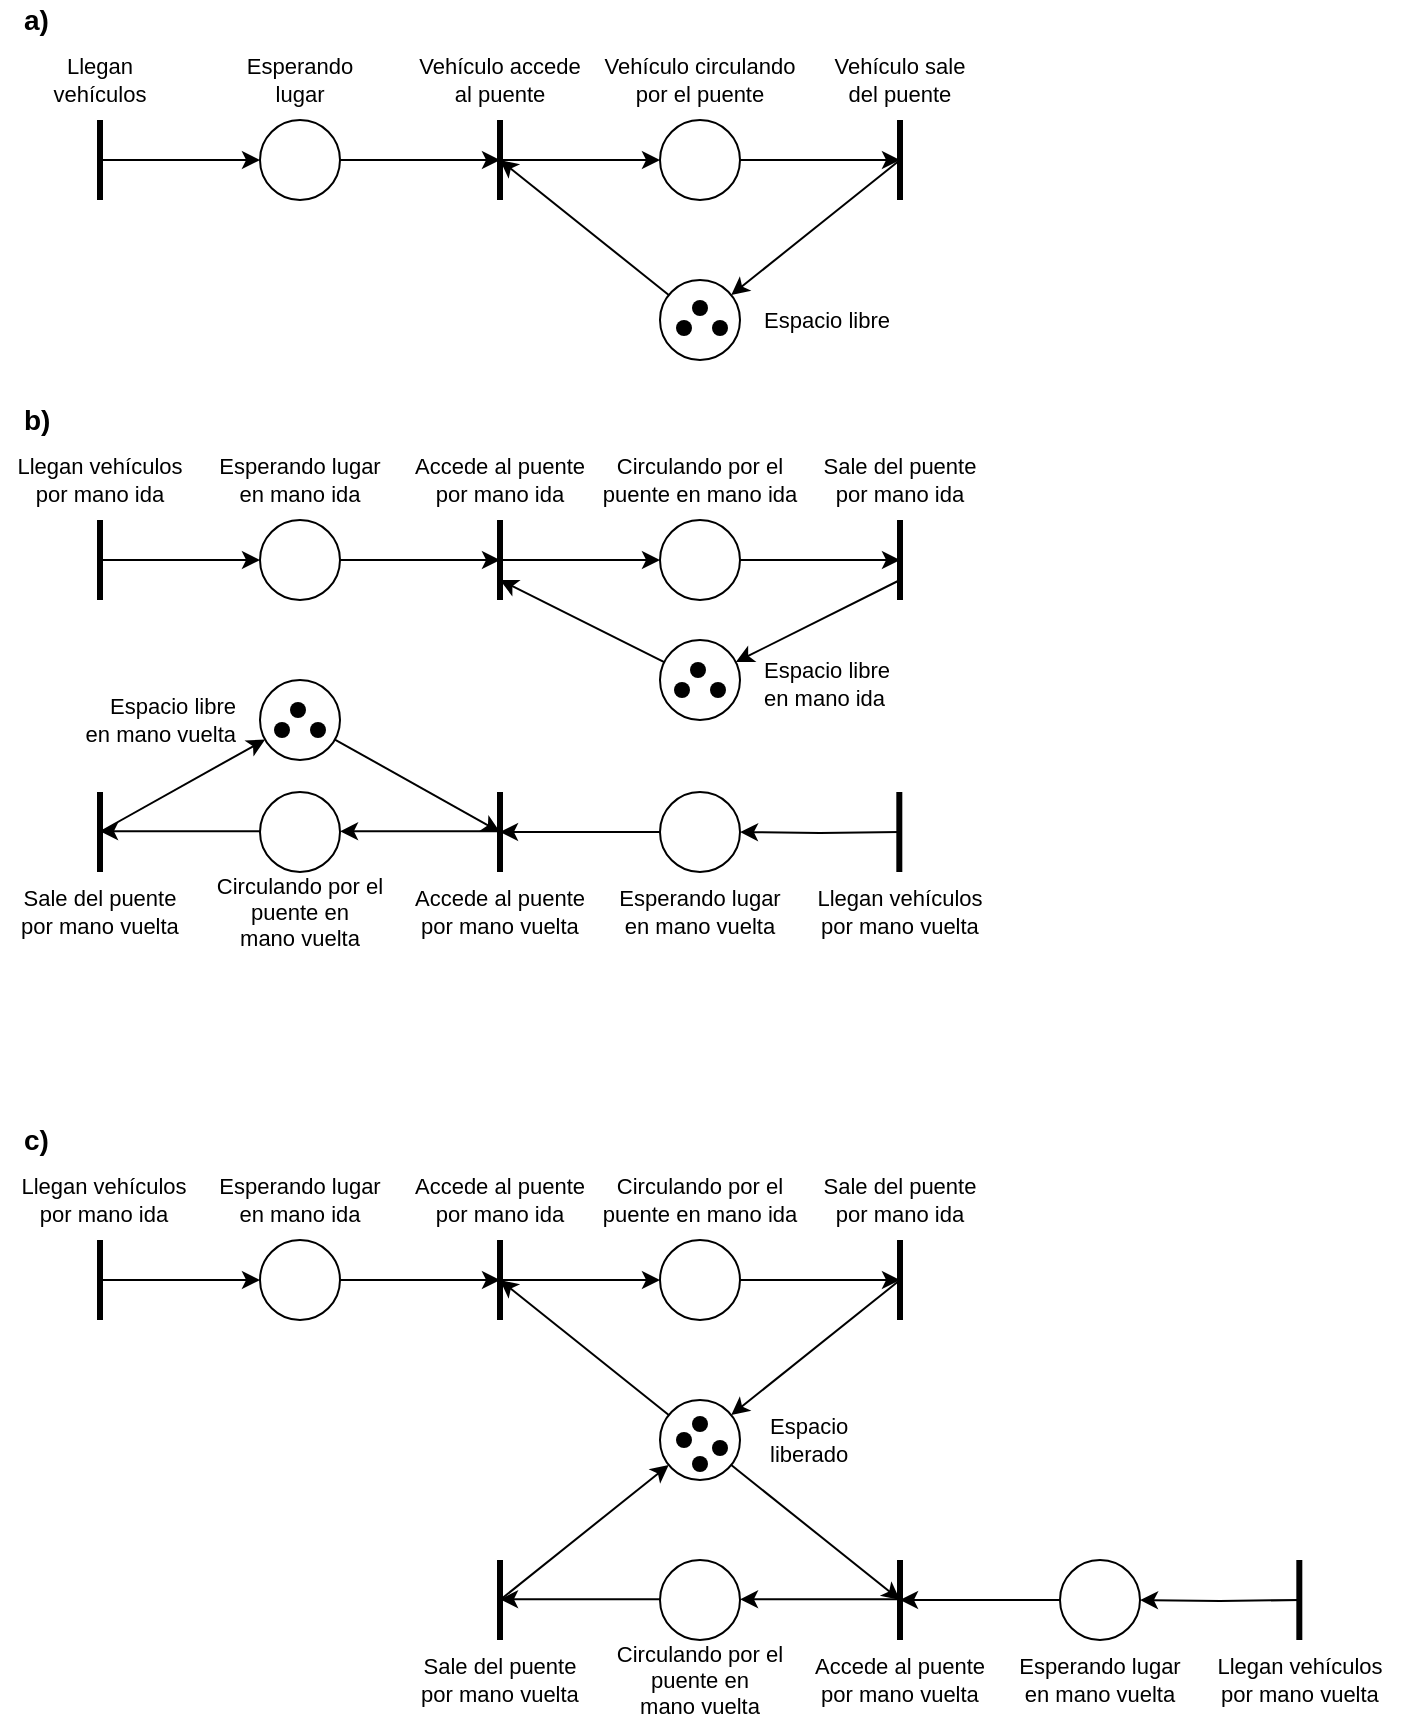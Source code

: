 <mxfile version="13.8.1" type="github">
  <diagram id="pUWytX_nRxKHqUiDebIc" name="Page-1">
    <mxGraphModel dx="1178" dy="1514" grid="1" gridSize="10" guides="1" tooltips="1" connect="1" arrows="1" fold="1" page="1" pageScale="1" pageWidth="1100" pageHeight="850" math="0" shadow="0">
      <root>
        <mxCell id="0" />
        <mxCell id="1" parent="0" />
        <mxCell id="RyVxSyDEMBnLRYN-zH1w-1" value="" style="endArrow=none;html=1;strokeWidth=3;" edge="1" parent="1">
          <mxGeometry width="50" height="50" relative="1" as="geometry">
            <mxPoint x="160" y="120" as="sourcePoint" />
            <mxPoint x="160" y="80" as="targetPoint" />
          </mxGeometry>
        </mxCell>
        <mxCell id="RyVxSyDEMBnLRYN-zH1w-6" style="edgeStyle=orthogonalEdgeStyle;rounded=0;orthogonalLoop=1;jettySize=auto;html=1;strokeWidth=1;" edge="1" parent="1" source="RyVxSyDEMBnLRYN-zH1w-3">
          <mxGeometry relative="1" as="geometry">
            <mxPoint x="360" y="100" as="targetPoint" />
          </mxGeometry>
        </mxCell>
        <mxCell id="RyVxSyDEMBnLRYN-zH1w-3" value="" style="ellipse;whiteSpace=wrap;html=1;aspect=fixed;" vertex="1" parent="1">
          <mxGeometry x="240" y="80" width="40" height="40" as="geometry" />
        </mxCell>
        <mxCell id="RyVxSyDEMBnLRYN-zH1w-4" value="" style="endArrow=classic;html=1;strokeWidth=1;" edge="1" parent="1" target="RyVxSyDEMBnLRYN-zH1w-3">
          <mxGeometry width="50" height="50" relative="1" as="geometry">
            <mxPoint x="160" y="100" as="sourcePoint" />
            <mxPoint x="440" y="200" as="targetPoint" />
          </mxGeometry>
        </mxCell>
        <mxCell id="RyVxSyDEMBnLRYN-zH1w-5" value="" style="endArrow=none;html=1;strokeWidth=3;" edge="1" parent="1">
          <mxGeometry width="50" height="50" relative="1" as="geometry">
            <mxPoint x="360" y="120" as="sourcePoint" />
            <mxPoint x="360" y="80" as="targetPoint" />
          </mxGeometry>
        </mxCell>
        <mxCell id="RyVxSyDEMBnLRYN-zH1w-7" style="edgeStyle=orthogonalEdgeStyle;rounded=0;orthogonalLoop=1;jettySize=auto;html=1;strokeWidth=1;" edge="1" source="RyVxSyDEMBnLRYN-zH1w-8" parent="1">
          <mxGeometry relative="1" as="geometry">
            <mxPoint x="560" y="100" as="targetPoint" />
          </mxGeometry>
        </mxCell>
        <mxCell id="RyVxSyDEMBnLRYN-zH1w-8" value="" style="ellipse;whiteSpace=wrap;html=1;aspect=fixed;" vertex="1" parent="1">
          <mxGeometry x="440" y="80" width="40" height="40" as="geometry" />
        </mxCell>
        <mxCell id="RyVxSyDEMBnLRYN-zH1w-9" value="" style="endArrow=none;html=1;strokeWidth=3;" edge="1" parent="1">
          <mxGeometry width="50" height="50" relative="1" as="geometry">
            <mxPoint x="560" y="120" as="sourcePoint" />
            <mxPoint x="560" y="80" as="targetPoint" />
          </mxGeometry>
        </mxCell>
        <mxCell id="RyVxSyDEMBnLRYN-zH1w-10" value="" style="endArrow=classic;html=1;strokeWidth=1;" edge="1" target="RyVxSyDEMBnLRYN-zH1w-8" parent="1">
          <mxGeometry width="50" height="50" relative="1" as="geometry">
            <mxPoint x="360" y="100" as="sourcePoint" />
            <mxPoint x="640" y="200" as="targetPoint" />
          </mxGeometry>
        </mxCell>
        <mxCell id="RyVxSyDEMBnLRYN-zH1w-13" style="rounded=0;orthogonalLoop=1;jettySize=auto;html=1;strokeWidth=1;" edge="1" parent="1" source="RyVxSyDEMBnLRYN-zH1w-11">
          <mxGeometry relative="1" as="geometry">
            <mxPoint x="360" y="100" as="targetPoint" />
          </mxGeometry>
        </mxCell>
        <mxCell id="RyVxSyDEMBnLRYN-zH1w-11" value="" style="ellipse;whiteSpace=wrap;html=1;aspect=fixed;" vertex="1" parent="1">
          <mxGeometry x="440" y="160" width="40" height="40" as="geometry" />
        </mxCell>
        <mxCell id="RyVxSyDEMBnLRYN-zH1w-14" value="" style="endArrow=classic;html=1;strokeWidth=1;" edge="1" parent="1" target="RyVxSyDEMBnLRYN-zH1w-11">
          <mxGeometry width="50" height="50" relative="1" as="geometry">
            <mxPoint x="560" y="100" as="sourcePoint" />
            <mxPoint x="440" y="200" as="targetPoint" />
          </mxGeometry>
        </mxCell>
        <mxCell id="RyVxSyDEMBnLRYN-zH1w-15" value="&lt;div style=&quot;font-size: 11px;&quot;&gt;Esperando&lt;/div&gt;&lt;div style=&quot;font-size: 11px&quot;&gt;lugar&lt;br style=&quot;font-size: 11px;&quot;&gt;&lt;/div&gt;" style="text;html=1;strokeColor=none;fillColor=none;align=center;verticalAlign=middle;whiteSpace=wrap;rounded=0;fontSize=11;" vertex="1" parent="1">
          <mxGeometry x="220" y="40" width="80" height="40" as="geometry" />
        </mxCell>
        <mxCell id="RyVxSyDEMBnLRYN-zH1w-16" value="Llegan vehículos" style="text;html=1;strokeColor=none;fillColor=none;align=center;verticalAlign=middle;whiteSpace=wrap;rounded=0;fontSize=11;" vertex="1" parent="1">
          <mxGeometry x="120" y="40" width="80" height="40" as="geometry" />
        </mxCell>
        <mxCell id="RyVxSyDEMBnLRYN-zH1w-17" value="Vehículo accede al puente" style="text;html=1;strokeColor=none;fillColor=none;align=center;verticalAlign=middle;whiteSpace=wrap;rounded=0;fontSize=11;" vertex="1" parent="1">
          <mxGeometry x="315" y="40" width="90" height="40" as="geometry" />
        </mxCell>
        <mxCell id="RyVxSyDEMBnLRYN-zH1w-18" value="&lt;div&gt;Vehículo circulando&lt;/div&gt;&lt;div&gt;por el puente&lt;/div&gt;" style="text;html=1;strokeColor=none;fillColor=none;align=center;verticalAlign=middle;whiteSpace=wrap;rounded=0;fontSize=11;" vertex="1" parent="1">
          <mxGeometry x="410" y="40" width="100" height="40" as="geometry" />
        </mxCell>
        <mxCell id="RyVxSyDEMBnLRYN-zH1w-20" value="&lt;div&gt;Vehículo sale&lt;/div&gt;&lt;div&gt;del puente&lt;br&gt;&lt;/div&gt;" style="text;html=1;strokeColor=none;fillColor=none;align=center;verticalAlign=middle;whiteSpace=wrap;rounded=0;fontSize=11;" vertex="1" parent="1">
          <mxGeometry x="510" y="40" width="100" height="40" as="geometry" />
        </mxCell>
        <mxCell id="RyVxSyDEMBnLRYN-zH1w-21" value="Espacio libre" style="text;html=1;strokeColor=none;fillColor=none;align=left;verticalAlign=middle;whiteSpace=wrap;rounded=0;fontSize=11;" vertex="1" parent="1">
          <mxGeometry x="490" y="160" width="70" height="40" as="geometry" />
        </mxCell>
        <mxCell id="RyVxSyDEMBnLRYN-zH1w-22" value="" style="ellipse;whiteSpace=wrap;html=1;aspect=fixed;fontSize=11;align=left;strokeColor=none;fillColor=#000000;" vertex="1" parent="1">
          <mxGeometry x="456" y="170" width="8" height="8" as="geometry" />
        </mxCell>
        <mxCell id="RyVxSyDEMBnLRYN-zH1w-23" value="" style="ellipse;whiteSpace=wrap;html=1;aspect=fixed;fontSize=11;align=left;strokeColor=none;fillColor=#000000;" vertex="1" parent="1">
          <mxGeometry x="466" y="180" width="8" height="8" as="geometry" />
        </mxCell>
        <mxCell id="RyVxSyDEMBnLRYN-zH1w-24" value="" style="ellipse;whiteSpace=wrap;html=1;aspect=fixed;fontSize=11;align=left;strokeColor=none;fillColor=#000000;direction=south;" vertex="1" parent="1">
          <mxGeometry x="448" y="180" width="8" height="8" as="geometry" />
        </mxCell>
        <mxCell id="RyVxSyDEMBnLRYN-zH1w-25" value="a)" style="text;html=1;strokeColor=none;fillColor=none;align=left;verticalAlign=middle;whiteSpace=wrap;rounded=0;fontSize=14;fontStyle=1" vertex="1" parent="1">
          <mxGeometry x="120" y="20" width="80" height="20" as="geometry" />
        </mxCell>
        <mxCell id="RyVxSyDEMBnLRYN-zH1w-26" value="" style="endArrow=none;html=1;strokeWidth=3;" edge="1" parent="1">
          <mxGeometry width="50" height="50" relative="1" as="geometry">
            <mxPoint x="160" y="320" as="sourcePoint" />
            <mxPoint x="160" y="280" as="targetPoint" />
          </mxGeometry>
        </mxCell>
        <mxCell id="RyVxSyDEMBnLRYN-zH1w-27" style="edgeStyle=orthogonalEdgeStyle;rounded=0;orthogonalLoop=1;jettySize=auto;html=1;strokeWidth=1;" edge="1" source="RyVxSyDEMBnLRYN-zH1w-28" parent="1">
          <mxGeometry relative="1" as="geometry">
            <mxPoint x="360" y="300" as="targetPoint" />
          </mxGeometry>
        </mxCell>
        <mxCell id="RyVxSyDEMBnLRYN-zH1w-28" value="" style="ellipse;whiteSpace=wrap;html=1;aspect=fixed;" vertex="1" parent="1">
          <mxGeometry x="240" y="280" width="40" height="40" as="geometry" />
        </mxCell>
        <mxCell id="RyVxSyDEMBnLRYN-zH1w-29" value="" style="endArrow=classic;html=1;strokeWidth=1;" edge="1" target="RyVxSyDEMBnLRYN-zH1w-28" parent="1">
          <mxGeometry width="50" height="50" relative="1" as="geometry">
            <mxPoint x="160" y="300" as="sourcePoint" />
            <mxPoint x="440" y="400" as="targetPoint" />
          </mxGeometry>
        </mxCell>
        <mxCell id="RyVxSyDEMBnLRYN-zH1w-30" value="" style="endArrow=none;html=1;strokeWidth=3;" edge="1" parent="1">
          <mxGeometry width="50" height="50" relative="1" as="geometry">
            <mxPoint x="360" y="320" as="sourcePoint" />
            <mxPoint x="360" y="280" as="targetPoint" />
          </mxGeometry>
        </mxCell>
        <mxCell id="RyVxSyDEMBnLRYN-zH1w-31" style="edgeStyle=orthogonalEdgeStyle;rounded=0;orthogonalLoop=1;jettySize=auto;html=1;strokeWidth=1;" edge="1" source="RyVxSyDEMBnLRYN-zH1w-32" parent="1">
          <mxGeometry relative="1" as="geometry">
            <mxPoint x="560" y="300" as="targetPoint" />
          </mxGeometry>
        </mxCell>
        <mxCell id="RyVxSyDEMBnLRYN-zH1w-32" value="" style="ellipse;whiteSpace=wrap;html=1;aspect=fixed;" vertex="1" parent="1">
          <mxGeometry x="440" y="280" width="40" height="40" as="geometry" />
        </mxCell>
        <mxCell id="RyVxSyDEMBnLRYN-zH1w-33" value="" style="endArrow=none;html=1;strokeWidth=3;" edge="1" parent="1">
          <mxGeometry width="50" height="50" relative="1" as="geometry">
            <mxPoint x="560" y="320" as="sourcePoint" />
            <mxPoint x="560" y="280" as="targetPoint" />
          </mxGeometry>
        </mxCell>
        <mxCell id="RyVxSyDEMBnLRYN-zH1w-34" value="" style="endArrow=classic;html=1;strokeWidth=1;" edge="1" target="RyVxSyDEMBnLRYN-zH1w-32" parent="1">
          <mxGeometry width="50" height="50" relative="1" as="geometry">
            <mxPoint x="360" y="300" as="sourcePoint" />
            <mxPoint x="640" y="400" as="targetPoint" />
          </mxGeometry>
        </mxCell>
        <mxCell id="RyVxSyDEMBnLRYN-zH1w-35" style="rounded=0;orthogonalLoop=1;jettySize=auto;html=1;strokeWidth=1;" edge="1" source="RyVxSyDEMBnLRYN-zH1w-36" parent="1">
          <mxGeometry relative="1" as="geometry">
            <mxPoint x="360" y="310" as="targetPoint" />
          </mxGeometry>
        </mxCell>
        <mxCell id="RyVxSyDEMBnLRYN-zH1w-36" value="" style="ellipse;whiteSpace=wrap;html=1;aspect=fixed;" vertex="1" parent="1">
          <mxGeometry x="440" y="340" width="40" height="40" as="geometry" />
        </mxCell>
        <mxCell id="RyVxSyDEMBnLRYN-zH1w-37" value="" style="endArrow=classic;html=1;strokeWidth=1;" edge="1" target="RyVxSyDEMBnLRYN-zH1w-36" parent="1">
          <mxGeometry width="50" height="50" relative="1" as="geometry">
            <mxPoint x="560" y="310" as="sourcePoint" />
            <mxPoint x="440" y="410" as="targetPoint" />
          </mxGeometry>
        </mxCell>
        <mxCell id="RyVxSyDEMBnLRYN-zH1w-38" value="&lt;div style=&quot;font-size: 11px&quot;&gt;Esperando lugar&lt;/div&gt;&lt;div style=&quot;font-size: 11px&quot;&gt;en mano ida&lt;br&gt;&lt;/div&gt;" style="text;html=1;strokeColor=none;fillColor=none;align=center;verticalAlign=middle;whiteSpace=wrap;rounded=0;fontSize=11;" vertex="1" parent="1">
          <mxGeometry x="210" y="240" width="100" height="40" as="geometry" />
        </mxCell>
        <mxCell id="RyVxSyDEMBnLRYN-zH1w-39" value="Llegan vehículos por mano ida" style="text;html=1;strokeColor=none;fillColor=none;align=center;verticalAlign=middle;whiteSpace=wrap;rounded=0;fontSize=11;" vertex="1" parent="1">
          <mxGeometry x="115" y="240" width="90" height="40" as="geometry" />
        </mxCell>
        <mxCell id="RyVxSyDEMBnLRYN-zH1w-40" value="Accede al puente por mano ida" style="text;html=1;strokeColor=none;fillColor=none;align=center;verticalAlign=middle;whiteSpace=wrap;rounded=0;fontSize=11;" vertex="1" parent="1">
          <mxGeometry x="310" y="240" width="100" height="40" as="geometry" />
        </mxCell>
        <mxCell id="RyVxSyDEMBnLRYN-zH1w-41" value="&lt;div&gt;Circulando por el puente en mano ida&lt;br&gt;&lt;/div&gt;" style="text;html=1;strokeColor=none;fillColor=none;align=center;verticalAlign=middle;whiteSpace=wrap;rounded=0;fontSize=11;" vertex="1" parent="1">
          <mxGeometry x="410" y="240" width="100" height="40" as="geometry" />
        </mxCell>
        <mxCell id="RyVxSyDEMBnLRYN-zH1w-42" value="&lt;div&gt;Sale del puente&lt;/div&gt;&lt;div&gt;por mano ida&lt;br&gt;&lt;/div&gt;" style="text;html=1;strokeColor=none;fillColor=none;align=center;verticalAlign=middle;whiteSpace=wrap;rounded=0;fontSize=11;" vertex="1" parent="1">
          <mxGeometry x="510" y="240" width="100" height="40" as="geometry" />
        </mxCell>
        <mxCell id="RyVxSyDEMBnLRYN-zH1w-43" value="&lt;div&gt;Espacio libre&lt;/div&gt;&lt;div&gt;en mano ida&lt;br&gt;&lt;/div&gt;" style="text;html=1;strokeColor=none;fillColor=none;align=left;verticalAlign=middle;whiteSpace=wrap;rounded=0;fontSize=11;" vertex="1" parent="1">
          <mxGeometry x="490" y="342" width="110" height="40" as="geometry" />
        </mxCell>
        <mxCell id="RyVxSyDEMBnLRYN-zH1w-47" value="b)" style="text;html=1;strokeColor=none;fillColor=none;align=left;verticalAlign=middle;whiteSpace=wrap;rounded=0;fontSize=14;fontStyle=1" vertex="1" parent="1">
          <mxGeometry x="120" y="220" width="80" height="20" as="geometry" />
        </mxCell>
        <mxCell id="RyVxSyDEMBnLRYN-zH1w-48" value="" style="endArrow=none;html=1;strokeWidth=3;" edge="1" parent="1">
          <mxGeometry width="50" height="50" relative="1" as="geometry">
            <mxPoint x="559.66" y="456" as="sourcePoint" />
            <mxPoint x="559.66" y="416" as="targetPoint" />
          </mxGeometry>
        </mxCell>
        <mxCell id="RyVxSyDEMBnLRYN-zH1w-49" style="edgeStyle=orthogonalEdgeStyle;rounded=0;orthogonalLoop=1;jettySize=auto;html=1;strokeWidth=1;" edge="1" parent="1" target="RyVxSyDEMBnLRYN-zH1w-50">
          <mxGeometry relative="1" as="geometry">
            <mxPoint x="460" y="356" as="targetPoint" />
            <mxPoint x="560" y="436" as="sourcePoint" />
          </mxGeometry>
        </mxCell>
        <mxCell id="RyVxSyDEMBnLRYN-zH1w-50" value="" style="ellipse;whiteSpace=wrap;html=1;aspect=fixed;" vertex="1" parent="1">
          <mxGeometry x="440" y="416" width="40" height="40" as="geometry" />
        </mxCell>
        <mxCell id="RyVxSyDEMBnLRYN-zH1w-51" value="" style="endArrow=classic;html=1;strokeWidth=1;" edge="1" parent="1" source="RyVxSyDEMBnLRYN-zH1w-50">
          <mxGeometry width="50" height="50" relative="1" as="geometry">
            <mxPoint x="360" y="436" as="sourcePoint" />
            <mxPoint x="360" y="436" as="targetPoint" />
          </mxGeometry>
        </mxCell>
        <mxCell id="RyVxSyDEMBnLRYN-zH1w-52" value="" style="endArrow=none;html=1;strokeWidth=3;" edge="1" parent="1">
          <mxGeometry width="50" height="50" relative="1" as="geometry">
            <mxPoint x="160" y="456" as="sourcePoint" />
            <mxPoint x="160" y="416" as="targetPoint" />
          </mxGeometry>
        </mxCell>
        <mxCell id="RyVxSyDEMBnLRYN-zH1w-54" value="" style="ellipse;whiteSpace=wrap;html=1;aspect=fixed;" vertex="1" parent="1">
          <mxGeometry x="240" y="416" width="40" height="40" as="geometry" />
        </mxCell>
        <mxCell id="RyVxSyDEMBnLRYN-zH1w-55" value="" style="endArrow=none;html=1;strokeWidth=3;" edge="1" parent="1">
          <mxGeometry width="50" height="50" relative="1" as="geometry">
            <mxPoint x="360" y="456" as="sourcePoint" />
            <mxPoint x="360" y="416" as="targetPoint" />
          </mxGeometry>
        </mxCell>
        <mxCell id="RyVxSyDEMBnLRYN-zH1w-62" value="Llegan vehículos por mano vuelta" style="text;html=1;strokeColor=none;fillColor=none;align=center;verticalAlign=middle;whiteSpace=wrap;rounded=0;fontSize=11;" vertex="1" parent="1">
          <mxGeometry x="510" y="456" width="100" height="40" as="geometry" />
        </mxCell>
        <mxCell id="RyVxSyDEMBnLRYN-zH1w-63" value="&lt;div style=&quot;font-size: 11px&quot;&gt;Esperando lugar&lt;/div&gt;&lt;div style=&quot;font-size: 11px&quot;&gt;en mano vuelta&lt;br&gt;&lt;/div&gt;" style="text;html=1;strokeColor=none;fillColor=none;align=center;verticalAlign=middle;whiteSpace=wrap;rounded=0;fontSize=11;" vertex="1" parent="1">
          <mxGeometry x="410" y="461" width="100" height="30" as="geometry" />
        </mxCell>
        <mxCell id="RyVxSyDEMBnLRYN-zH1w-64" value="Accede al puente por mano vuelta" style="text;html=1;strokeColor=none;fillColor=none;align=center;verticalAlign=middle;whiteSpace=wrap;rounded=0;fontSize=11;" vertex="1" parent="1">
          <mxGeometry x="310" y="456" width="100" height="40" as="geometry" />
        </mxCell>
        <mxCell id="RyVxSyDEMBnLRYN-zH1w-65" value="&lt;div&gt;Circulando por el puente en&lt;/div&gt;&lt;div&gt;mano vuelta&lt;br&gt;&lt;/div&gt;" style="text;html=1;strokeColor=none;fillColor=none;align=center;verticalAlign=middle;whiteSpace=wrap;rounded=0;fontSize=11;" vertex="1" parent="1">
          <mxGeometry x="210" y="456" width="100" height="40" as="geometry" />
        </mxCell>
        <mxCell id="RyVxSyDEMBnLRYN-zH1w-66" value="&lt;div&gt;Sale del puente&lt;/div&gt;&lt;div&gt;por mano vuelta&lt;br&gt;&lt;/div&gt;" style="text;html=1;strokeColor=none;fillColor=none;align=center;verticalAlign=middle;whiteSpace=wrap;rounded=0;fontSize=11;" vertex="1" parent="1">
          <mxGeometry x="110" y="456" width="100" height="40" as="geometry" />
        </mxCell>
        <mxCell id="RyVxSyDEMBnLRYN-zH1w-71" value="" style="endArrow=none;html=1;strokeWidth=3;" edge="1" parent="1">
          <mxGeometry width="50" height="50" relative="1" as="geometry">
            <mxPoint x="160" y="680" as="sourcePoint" />
            <mxPoint x="160" y="640" as="targetPoint" />
          </mxGeometry>
        </mxCell>
        <mxCell id="RyVxSyDEMBnLRYN-zH1w-72" style="edgeStyle=orthogonalEdgeStyle;rounded=0;orthogonalLoop=1;jettySize=auto;html=1;strokeWidth=1;" edge="1" source="RyVxSyDEMBnLRYN-zH1w-73" parent="1">
          <mxGeometry relative="1" as="geometry">
            <mxPoint x="360" y="660" as="targetPoint" />
          </mxGeometry>
        </mxCell>
        <mxCell id="RyVxSyDEMBnLRYN-zH1w-73" value="" style="ellipse;whiteSpace=wrap;html=1;aspect=fixed;" vertex="1" parent="1">
          <mxGeometry x="240" y="640" width="40" height="40" as="geometry" />
        </mxCell>
        <mxCell id="RyVxSyDEMBnLRYN-zH1w-74" value="" style="endArrow=classic;html=1;strokeWidth=1;" edge="1" target="RyVxSyDEMBnLRYN-zH1w-73" parent="1">
          <mxGeometry width="50" height="50" relative="1" as="geometry">
            <mxPoint x="160" y="660" as="sourcePoint" />
            <mxPoint x="440" y="760" as="targetPoint" />
          </mxGeometry>
        </mxCell>
        <mxCell id="RyVxSyDEMBnLRYN-zH1w-75" value="" style="endArrow=none;html=1;strokeWidth=3;" edge="1" parent="1">
          <mxGeometry width="50" height="50" relative="1" as="geometry">
            <mxPoint x="360" y="680" as="sourcePoint" />
            <mxPoint x="360" y="640" as="targetPoint" />
          </mxGeometry>
        </mxCell>
        <mxCell id="RyVxSyDEMBnLRYN-zH1w-76" style="edgeStyle=orthogonalEdgeStyle;rounded=0;orthogonalLoop=1;jettySize=auto;html=1;strokeWidth=1;" edge="1" source="RyVxSyDEMBnLRYN-zH1w-77" parent="1">
          <mxGeometry relative="1" as="geometry">
            <mxPoint x="560" y="660" as="targetPoint" />
          </mxGeometry>
        </mxCell>
        <mxCell id="RyVxSyDEMBnLRYN-zH1w-77" value="" style="ellipse;whiteSpace=wrap;html=1;aspect=fixed;" vertex="1" parent="1">
          <mxGeometry x="440" y="640" width="40" height="40" as="geometry" />
        </mxCell>
        <mxCell id="RyVxSyDEMBnLRYN-zH1w-78" value="" style="endArrow=none;html=1;strokeWidth=3;" edge="1" parent="1">
          <mxGeometry width="50" height="50" relative="1" as="geometry">
            <mxPoint x="560" y="680" as="sourcePoint" />
            <mxPoint x="560" y="640" as="targetPoint" />
          </mxGeometry>
        </mxCell>
        <mxCell id="RyVxSyDEMBnLRYN-zH1w-79" value="" style="endArrow=classic;html=1;strokeWidth=1;" edge="1" target="RyVxSyDEMBnLRYN-zH1w-77" parent="1">
          <mxGeometry width="50" height="50" relative="1" as="geometry">
            <mxPoint x="360" y="660" as="sourcePoint" />
            <mxPoint x="640" y="760" as="targetPoint" />
          </mxGeometry>
        </mxCell>
        <mxCell id="RyVxSyDEMBnLRYN-zH1w-80" style="rounded=0;orthogonalLoop=1;jettySize=auto;html=1;strokeWidth=1;" edge="1" source="RyVxSyDEMBnLRYN-zH1w-81" parent="1">
          <mxGeometry relative="1" as="geometry">
            <mxPoint x="360" y="660" as="targetPoint" />
          </mxGeometry>
        </mxCell>
        <mxCell id="RyVxSyDEMBnLRYN-zH1w-143" style="edgeStyle=none;rounded=0;orthogonalLoop=1;jettySize=auto;html=1;strokeWidth=1;fontSize=14;" edge="1" parent="1" source="RyVxSyDEMBnLRYN-zH1w-81">
          <mxGeometry relative="1" as="geometry">
            <mxPoint x="560.0" y="820" as="targetPoint" />
          </mxGeometry>
        </mxCell>
        <mxCell id="RyVxSyDEMBnLRYN-zH1w-81" value="" style="ellipse;whiteSpace=wrap;html=1;aspect=fixed;" vertex="1" parent="1">
          <mxGeometry x="440" y="720" width="40" height="40" as="geometry" />
        </mxCell>
        <mxCell id="RyVxSyDEMBnLRYN-zH1w-82" value="" style="endArrow=classic;html=1;strokeWidth=1;" edge="1" target="RyVxSyDEMBnLRYN-zH1w-81" parent="1">
          <mxGeometry width="50" height="50" relative="1" as="geometry">
            <mxPoint x="560" y="660" as="sourcePoint" />
            <mxPoint x="442.5" y="760" as="targetPoint" />
          </mxGeometry>
        </mxCell>
        <mxCell id="RyVxSyDEMBnLRYN-zH1w-83" value="&lt;div style=&quot;font-size: 11px&quot;&gt;Esperando lugar&lt;/div&gt;&lt;div style=&quot;font-size: 11px&quot;&gt;en mano ida&lt;br&gt;&lt;/div&gt;" style="text;html=1;strokeColor=none;fillColor=none;align=center;verticalAlign=middle;whiteSpace=wrap;rounded=0;fontSize=11;" vertex="1" parent="1">
          <mxGeometry x="210" y="600" width="100" height="40" as="geometry" />
        </mxCell>
        <mxCell id="RyVxSyDEMBnLRYN-zH1w-84" value="Llegan vehículos por mano ida" style="text;html=1;strokeColor=none;fillColor=none;align=center;verticalAlign=middle;whiteSpace=wrap;rounded=0;fontSize=11;" vertex="1" parent="1">
          <mxGeometry x="112.5" y="600" width="97.5" height="40" as="geometry" />
        </mxCell>
        <mxCell id="RyVxSyDEMBnLRYN-zH1w-85" value="Accede al puente por mano ida" style="text;html=1;strokeColor=none;fillColor=none;align=center;verticalAlign=middle;whiteSpace=wrap;rounded=0;fontSize=11;" vertex="1" parent="1">
          <mxGeometry x="310" y="600" width="100" height="40" as="geometry" />
        </mxCell>
        <mxCell id="RyVxSyDEMBnLRYN-zH1w-86" value="&lt;div&gt;Circulando por el puente en mano ida&lt;br&gt;&lt;/div&gt;" style="text;html=1;strokeColor=none;fillColor=none;align=center;verticalAlign=middle;whiteSpace=wrap;rounded=0;fontSize=11;" vertex="1" parent="1">
          <mxGeometry x="410" y="600" width="100" height="40" as="geometry" />
        </mxCell>
        <mxCell id="RyVxSyDEMBnLRYN-zH1w-87" value="&lt;div&gt;Sale del puente&lt;/div&gt;&lt;div&gt;por mano ida&lt;br&gt;&lt;/div&gt;" style="text;html=1;strokeColor=none;fillColor=none;align=center;verticalAlign=middle;whiteSpace=wrap;rounded=0;fontSize=11;" vertex="1" parent="1">
          <mxGeometry x="510" y="600" width="100" height="40" as="geometry" />
        </mxCell>
        <mxCell id="RyVxSyDEMBnLRYN-zH1w-88" value="Espacio liberado" style="text;html=1;strokeColor=none;fillColor=none;align=left;verticalAlign=middle;whiteSpace=wrap;rounded=0;fontSize=11;" vertex="1" parent="1">
          <mxGeometry x="492.5" y="720" width="70" height="40" as="geometry" />
        </mxCell>
        <mxCell id="RyVxSyDEMBnLRYN-zH1w-89" value="" style="ellipse;whiteSpace=wrap;html=1;aspect=fixed;fontSize=11;align=left;strokeColor=none;fillColor=#000000;" vertex="1" parent="1">
          <mxGeometry x="456" y="728" width="8" height="8" as="geometry" />
        </mxCell>
        <mxCell id="RyVxSyDEMBnLRYN-zH1w-90" value="" style="ellipse;whiteSpace=wrap;html=1;aspect=fixed;fontSize=11;align=left;strokeColor=none;fillColor=#000000;" vertex="1" parent="1">
          <mxGeometry x="466" y="740" width="8" height="8" as="geometry" />
        </mxCell>
        <mxCell id="RyVxSyDEMBnLRYN-zH1w-91" value="" style="ellipse;whiteSpace=wrap;html=1;aspect=fixed;fontSize=11;align=left;strokeColor=none;fillColor=#000000;" vertex="1" parent="1">
          <mxGeometry x="448" y="736" width="8" height="8" as="geometry" />
        </mxCell>
        <mxCell id="RyVxSyDEMBnLRYN-zH1w-92" value="c)" style="text;html=1;strokeColor=none;fillColor=none;align=left;verticalAlign=middle;whiteSpace=wrap;rounded=0;fontSize=14;fontStyle=1" vertex="1" parent="1">
          <mxGeometry x="120" y="580" width="80" height="20" as="geometry" />
        </mxCell>
        <mxCell id="RyVxSyDEMBnLRYN-zH1w-109" value="" style="ellipse;whiteSpace=wrap;html=1;aspect=fixed;fontSize=11;align=left;strokeColor=none;fillColor=#000000;" vertex="1" parent="1">
          <mxGeometry x="456" y="748" width="8" height="8" as="geometry" />
        </mxCell>
        <mxCell id="RyVxSyDEMBnLRYN-zH1w-111" value="" style="ellipse;whiteSpace=wrap;html=1;aspect=fixed;" vertex="1" parent="1">
          <mxGeometry x="240" y="360" width="40" height="40" as="geometry" />
        </mxCell>
        <mxCell id="RyVxSyDEMBnLRYN-zH1w-112" value="&lt;div&gt;Espacio libre&lt;/div&gt;&lt;div&gt;en mano vuelta&lt;br&gt;&lt;/div&gt;" style="text;html=1;strokeColor=none;fillColor=none;align=right;verticalAlign=middle;whiteSpace=wrap;rounded=0;fontSize=11;" vertex="1" parent="1">
          <mxGeometry x="120" y="360" width="110" height="40" as="geometry" />
        </mxCell>
        <mxCell id="RyVxSyDEMBnLRYN-zH1w-116" style="rounded=0;orthogonalLoop=1;jettySize=auto;html=1;strokeWidth=1;" edge="1" source="RyVxSyDEMBnLRYN-zH1w-111" parent="1">
          <mxGeometry relative="1" as="geometry">
            <mxPoint x="360" y="436" as="targetPoint" />
          </mxGeometry>
        </mxCell>
        <mxCell id="RyVxSyDEMBnLRYN-zH1w-117" value="" style="endArrow=classic;html=1;strokeWidth=1;" edge="1" target="RyVxSyDEMBnLRYN-zH1w-111" parent="1">
          <mxGeometry width="50" height="50" relative="1" as="geometry">
            <mxPoint x="160" y="436" as="sourcePoint" />
            <mxPoint x="240" y="402" as="targetPoint" />
          </mxGeometry>
        </mxCell>
        <mxCell id="RyVxSyDEMBnLRYN-zH1w-119" value="" style="endArrow=classic;html=1;strokeWidth=1;" edge="1" parent="1">
          <mxGeometry width="50" height="50" relative="1" as="geometry">
            <mxPoint x="240" y="435.66" as="sourcePoint" />
            <mxPoint x="160.0" y="435.66" as="targetPoint" />
          </mxGeometry>
        </mxCell>
        <mxCell id="RyVxSyDEMBnLRYN-zH1w-120" style="edgeStyle=orthogonalEdgeStyle;rounded=0;orthogonalLoop=1;jettySize=auto;html=1;strokeWidth=1;" edge="1" parent="1">
          <mxGeometry relative="1" as="geometry">
            <mxPoint x="280" y="435.66" as="targetPoint" />
            <mxPoint x="360" y="435.66" as="sourcePoint" />
          </mxGeometry>
        </mxCell>
        <mxCell id="RyVxSyDEMBnLRYN-zH1w-121" value="" style="ellipse;whiteSpace=wrap;html=1;aspect=fixed;fontSize=11;align=left;strokeColor=none;fillColor=#000000;direction=south;" vertex="1" parent="1">
          <mxGeometry x="447" y="361" width="8" height="8" as="geometry" />
        </mxCell>
        <mxCell id="RyVxSyDEMBnLRYN-zH1w-122" value="" style="ellipse;whiteSpace=wrap;html=1;aspect=fixed;fontSize=11;align=left;strokeColor=none;fillColor=#000000;" vertex="1" parent="1">
          <mxGeometry x="465" y="361" width="8" height="8" as="geometry" />
        </mxCell>
        <mxCell id="RyVxSyDEMBnLRYN-zH1w-123" value="" style="ellipse;whiteSpace=wrap;html=1;aspect=fixed;fontSize=11;align=left;strokeColor=none;fillColor=#000000;" vertex="1" parent="1">
          <mxGeometry x="455" y="351" width="8" height="8" as="geometry" />
        </mxCell>
        <mxCell id="RyVxSyDEMBnLRYN-zH1w-124" value="" style="ellipse;whiteSpace=wrap;html=1;aspect=fixed;fontSize=11;align=left;strokeColor=none;fillColor=#000000;direction=south;" vertex="1" parent="1">
          <mxGeometry x="247" y="381" width="8" height="8" as="geometry" />
        </mxCell>
        <mxCell id="RyVxSyDEMBnLRYN-zH1w-125" value="" style="ellipse;whiteSpace=wrap;html=1;aspect=fixed;fontSize=11;align=left;strokeColor=none;fillColor=#000000;" vertex="1" parent="1">
          <mxGeometry x="265" y="381" width="8" height="8" as="geometry" />
        </mxCell>
        <mxCell id="RyVxSyDEMBnLRYN-zH1w-126" value="" style="ellipse;whiteSpace=wrap;html=1;aspect=fixed;fontSize=11;align=left;strokeColor=none;fillColor=#000000;" vertex="1" parent="1">
          <mxGeometry x="255" y="371" width="8" height="8" as="geometry" />
        </mxCell>
        <mxCell id="RyVxSyDEMBnLRYN-zH1w-127" value="" style="endArrow=none;html=1;strokeWidth=3;" edge="1" parent="1">
          <mxGeometry width="50" height="50" relative="1" as="geometry">
            <mxPoint x="759.66" y="840" as="sourcePoint" />
            <mxPoint x="759.66" y="800" as="targetPoint" />
          </mxGeometry>
        </mxCell>
        <mxCell id="RyVxSyDEMBnLRYN-zH1w-128" style="edgeStyle=orthogonalEdgeStyle;rounded=0;orthogonalLoop=1;jettySize=auto;html=1;strokeWidth=1;" edge="1" target="RyVxSyDEMBnLRYN-zH1w-129" parent="1">
          <mxGeometry relative="1" as="geometry">
            <mxPoint x="660" y="740" as="targetPoint" />
            <mxPoint x="760" y="820" as="sourcePoint" />
          </mxGeometry>
        </mxCell>
        <mxCell id="RyVxSyDEMBnLRYN-zH1w-129" value="" style="ellipse;whiteSpace=wrap;html=1;aspect=fixed;" vertex="1" parent="1">
          <mxGeometry x="640" y="800" width="40" height="40" as="geometry" />
        </mxCell>
        <mxCell id="RyVxSyDEMBnLRYN-zH1w-130" value="" style="endArrow=classic;html=1;strokeWidth=1;" edge="1" source="RyVxSyDEMBnLRYN-zH1w-129" parent="1">
          <mxGeometry width="50" height="50" relative="1" as="geometry">
            <mxPoint x="560" y="820" as="sourcePoint" />
            <mxPoint x="560" y="820" as="targetPoint" />
          </mxGeometry>
        </mxCell>
        <mxCell id="RyVxSyDEMBnLRYN-zH1w-131" value="" style="endArrow=none;html=1;strokeWidth=3;" edge="1" parent="1">
          <mxGeometry width="50" height="50" relative="1" as="geometry">
            <mxPoint x="360" y="840" as="sourcePoint" />
            <mxPoint x="360" y="800" as="targetPoint" />
          </mxGeometry>
        </mxCell>
        <mxCell id="RyVxSyDEMBnLRYN-zH1w-132" value="" style="ellipse;whiteSpace=wrap;html=1;aspect=fixed;" vertex="1" parent="1">
          <mxGeometry x="440" y="800" width="40" height="40" as="geometry" />
        </mxCell>
        <mxCell id="RyVxSyDEMBnLRYN-zH1w-133" value="" style="endArrow=none;html=1;strokeWidth=3;" edge="1" parent="1">
          <mxGeometry width="50" height="50" relative="1" as="geometry">
            <mxPoint x="560" y="840" as="sourcePoint" />
            <mxPoint x="560" y="800" as="targetPoint" />
          </mxGeometry>
        </mxCell>
        <mxCell id="RyVxSyDEMBnLRYN-zH1w-134" value="Llegan vehículos por mano vuelta" style="text;html=1;strokeColor=none;fillColor=none;align=center;verticalAlign=middle;whiteSpace=wrap;rounded=0;fontSize=11;" vertex="1" parent="1">
          <mxGeometry x="710" y="840" width="100" height="40" as="geometry" />
        </mxCell>
        <mxCell id="RyVxSyDEMBnLRYN-zH1w-135" value="&lt;div style=&quot;font-size: 11px&quot;&gt;Esperando lugar&lt;/div&gt;&lt;div style=&quot;font-size: 11px&quot;&gt;en mano vuelta&lt;br&gt;&lt;/div&gt;" style="text;html=1;strokeColor=none;fillColor=none;align=center;verticalAlign=middle;whiteSpace=wrap;rounded=0;fontSize=11;" vertex="1" parent="1">
          <mxGeometry x="610" y="845" width="100" height="30" as="geometry" />
        </mxCell>
        <mxCell id="RyVxSyDEMBnLRYN-zH1w-136" value="Accede al puente por mano vuelta" style="text;html=1;strokeColor=none;fillColor=none;align=center;verticalAlign=middle;whiteSpace=wrap;rounded=0;fontSize=11;" vertex="1" parent="1">
          <mxGeometry x="510" y="840" width="100" height="40" as="geometry" />
        </mxCell>
        <mxCell id="RyVxSyDEMBnLRYN-zH1w-137" value="&lt;div&gt;Circulando por el puente en&lt;/div&gt;&lt;div&gt;mano vuelta&lt;br&gt;&lt;/div&gt;" style="text;html=1;strokeColor=none;fillColor=none;align=center;verticalAlign=middle;whiteSpace=wrap;rounded=0;fontSize=11;" vertex="1" parent="1">
          <mxGeometry x="410" y="840" width="100" height="40" as="geometry" />
        </mxCell>
        <mxCell id="RyVxSyDEMBnLRYN-zH1w-138" value="&lt;div&gt;Sale del puente&lt;/div&gt;&lt;div&gt;por mano vuelta&lt;br&gt;&lt;/div&gt;" style="text;html=1;strokeColor=none;fillColor=none;align=center;verticalAlign=middle;whiteSpace=wrap;rounded=0;fontSize=11;" vertex="1" parent="1">
          <mxGeometry x="310" y="840" width="100" height="40" as="geometry" />
        </mxCell>
        <mxCell id="RyVxSyDEMBnLRYN-zH1w-139" value="" style="endArrow=classic;html=1;strokeWidth=1;" edge="1" parent="1">
          <mxGeometry width="50" height="50" relative="1" as="geometry">
            <mxPoint x="440" y="819.66" as="sourcePoint" />
            <mxPoint x="360.0" y="819.66" as="targetPoint" />
          </mxGeometry>
        </mxCell>
        <mxCell id="RyVxSyDEMBnLRYN-zH1w-140" style="edgeStyle=orthogonalEdgeStyle;rounded=0;orthogonalLoop=1;jettySize=auto;html=1;strokeWidth=1;" edge="1" parent="1">
          <mxGeometry relative="1" as="geometry">
            <mxPoint x="480" y="819.66" as="targetPoint" />
            <mxPoint x="560" y="819.66" as="sourcePoint" />
          </mxGeometry>
        </mxCell>
        <mxCell id="RyVxSyDEMBnLRYN-zH1w-142" value="" style="endArrow=classic;html=1;strokeWidth=1;fontSize=14;" edge="1" parent="1" target="RyVxSyDEMBnLRYN-zH1w-81">
          <mxGeometry width="50" height="50" relative="1" as="geometry">
            <mxPoint x="360" y="820" as="sourcePoint" />
            <mxPoint x="490" y="710" as="targetPoint" />
          </mxGeometry>
        </mxCell>
      </root>
    </mxGraphModel>
  </diagram>
</mxfile>
